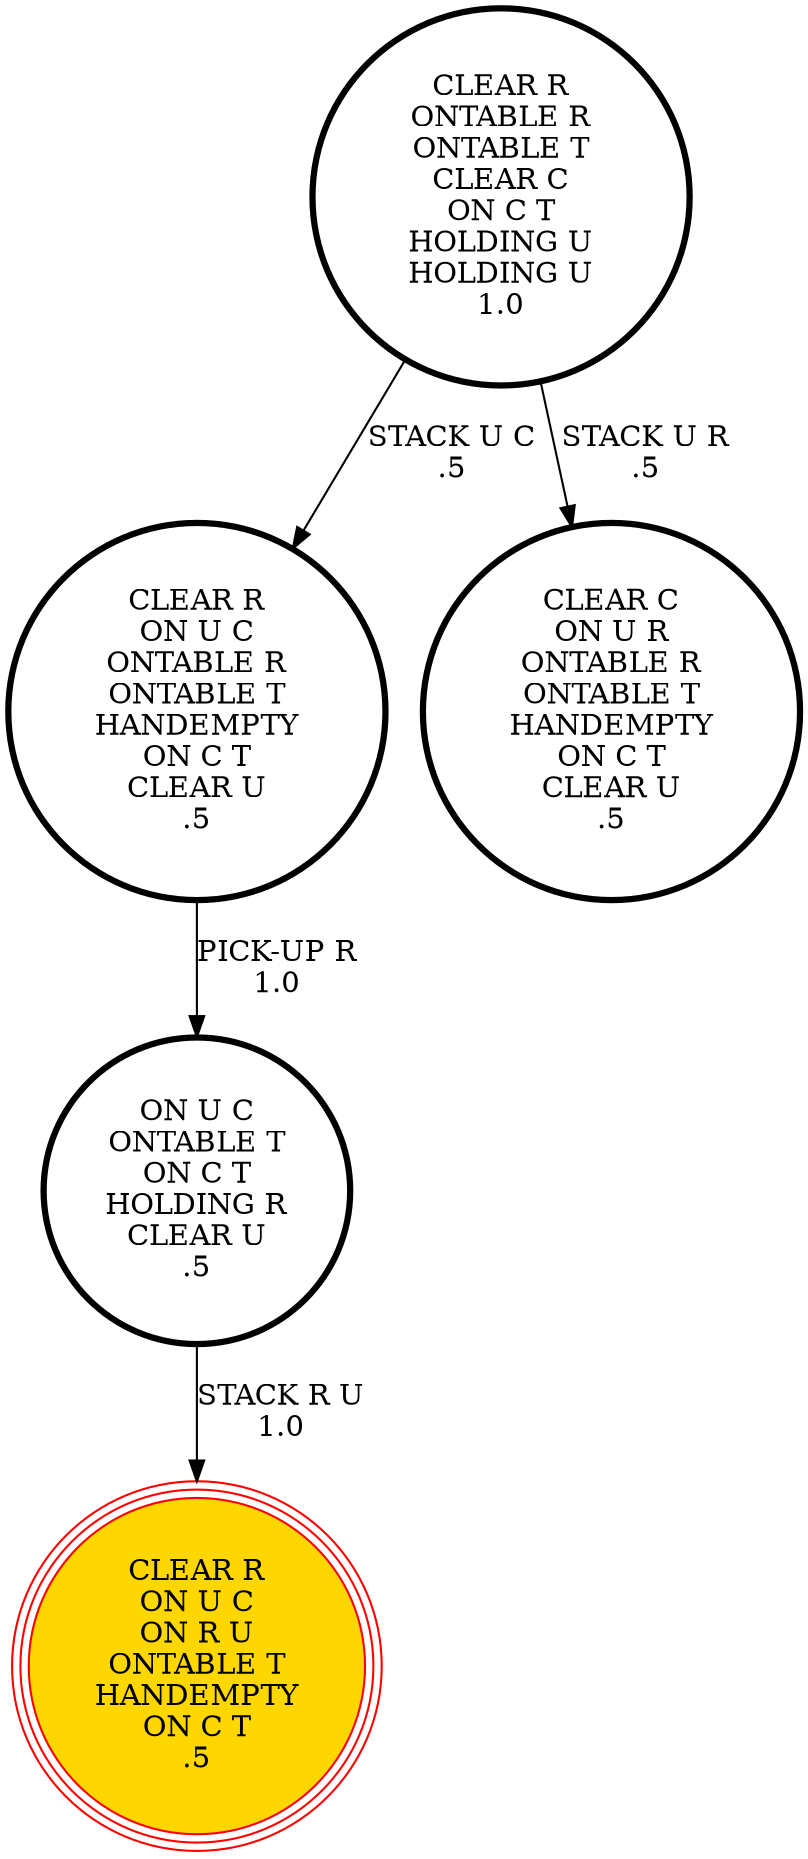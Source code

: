 digraph {
"CLEAR R\nONTABLE R\nONTABLE T\nCLEAR C\nON C T\nHOLDING U\nHOLDING U\n1.0\n" -> "CLEAR R\nON U C\nONTABLE R\nONTABLE T\nHANDEMPTY\nON C T\nCLEAR U\n.5\n"[label="STACK U C\n.5\n"];
"CLEAR R\nONTABLE R\nONTABLE T\nCLEAR C\nON C T\nHOLDING U\nHOLDING U\n1.0\n" -> "CLEAR C\nON U R\nONTABLE R\nONTABLE T\nHANDEMPTY\nON C T\nCLEAR U\n.5\n"[label="STACK U R\n.5\n"];
"ON U C\nONTABLE T\nON C T\nHOLDING R\nCLEAR U\n.5\n" -> "CLEAR R\nON U C\nON R U\nONTABLE T\nHANDEMPTY\nON C T\n.5\n"[label="STACK R U\n1.0\n"];
"CLEAR R\nON U C\nONTABLE R\nONTABLE T\nHANDEMPTY\nON C T\nCLEAR U\n.5\n" -> "ON U C\nONTABLE T\nON C T\nHOLDING R\nCLEAR U\n.5\n"[label="PICK-UP R\n1.0\n"];
"CLEAR C\nON U R\nONTABLE R\nONTABLE T\nHANDEMPTY\nON C T\nCLEAR U\n.5\n" [shape=circle, penwidth=3];
"CLEAR R\nON U C\nON R U\nONTABLE T\nHANDEMPTY\nON C T\n.5\n" [shape=circle, style=filled color=red, fillcolor=gold, peripheries=3];
"CLEAR C\nON U R\nONTABLE R\nONTABLE T\nHANDEMPTY\nON C T\nCLEAR U\n.5\n" [shape=circle, penwidth=3];
"CLEAR R\nON U C\nON R U\nONTABLE T\nHANDEMPTY\nON C T\n.5\n" [shape=circle, style=filled color=red, fillcolor=gold, peripheries=3];
"ON U C\nONTABLE T\nON C T\nHOLDING R\nCLEAR U\n.5\n" [shape=circle, penwidth=3];
"CLEAR R\nONTABLE R\nONTABLE T\nCLEAR C\nON C T\nHOLDING U\nHOLDING U\n1.0\n" [shape=circle, penwidth=3];
"CLEAR R\nON U C\nONTABLE R\nONTABLE T\nHANDEMPTY\nON C T\nCLEAR U\n.5\n" [shape=circle, penwidth=3];
}
